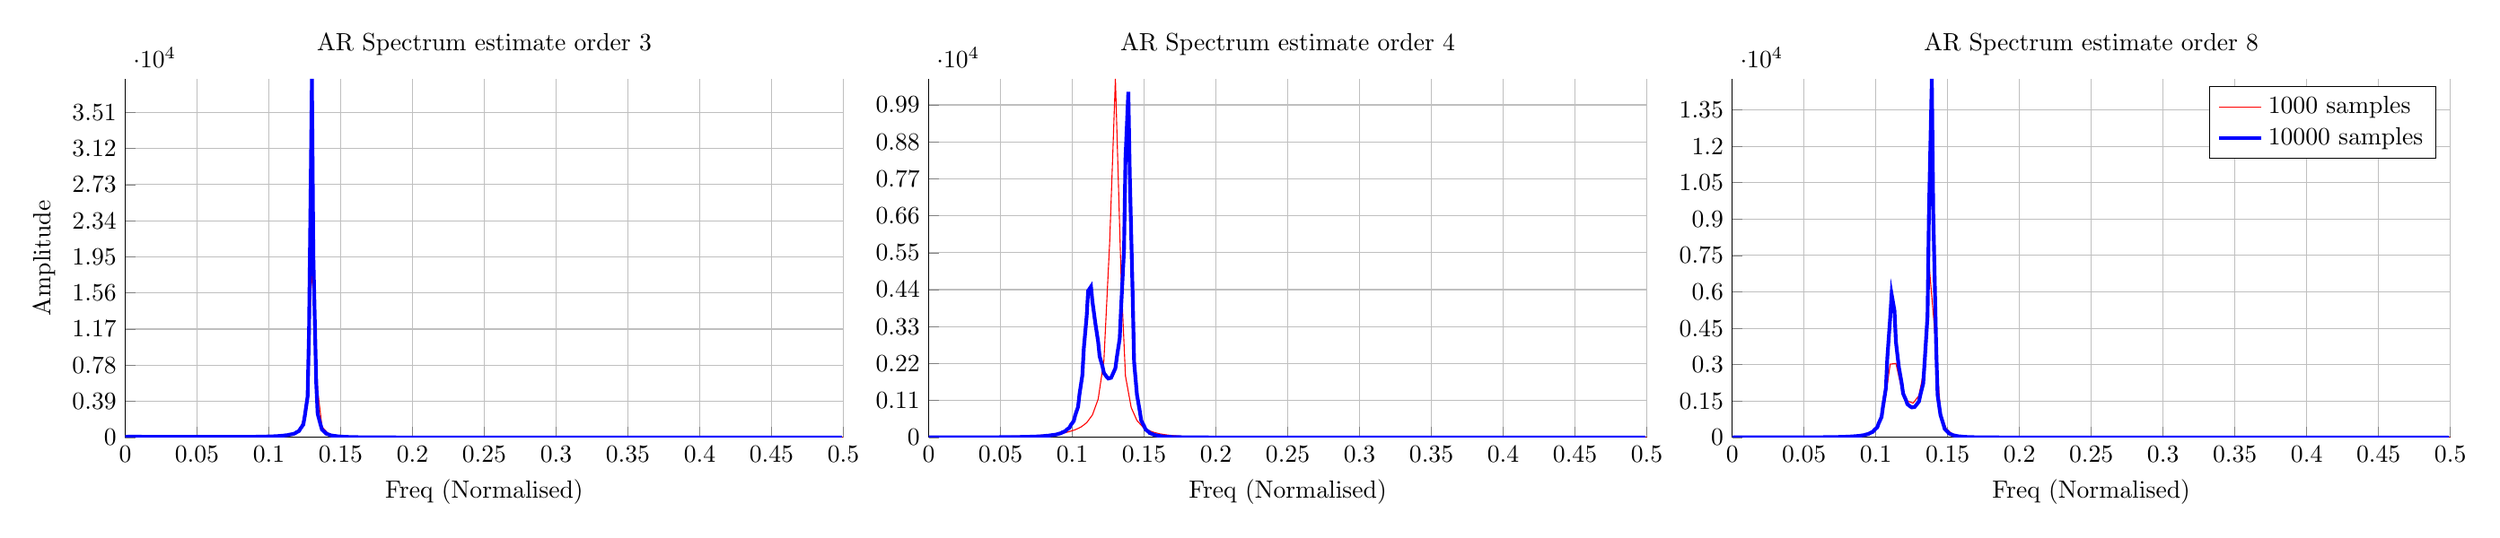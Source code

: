 % This file was created by matlab2tikz v0.4.7 running on MATLAB 8.1.
% Copyright (c) 2008--2014, Nico Schlömer <nico.schloemer@gmail.com>
% All rights reserved.
% Minimal pgfplots version: 1.3
% 
% The latest updates can be retrieved from
%   http://www.mathworks.com/matlabcentral/fileexchange/22022-matlab2tikz
% where you can also make suggestions and rate matlab2tikz.
% 
\begin{tikzpicture}

\begin{axis}[%
width=4in,
height=2in,
scale only axis,
xmin=0,
xmax=0.5,
xtick={   0, 0.05,  0.1, 0.15,  0.2, 0.25,  0.3, 0.35,  0.4, 0.45,  0.5},
xlabel={Freq (Normalised)},
xmajorgrids,
ymin=0,
ymax=10675.843,
ytick={   0, 1100, 2200, 3300, 4400, 5500, 6600, 7700, 8800, 9900},
ymajorgrids,
xticklabel style={/pgf/number format/fixed},
name=plot2,
title={AR Spectrum estimate order 4},
axis x line*=bottom,
axis y line*=left
]
\addplot [color=red,solid,forget plot]
  table[row sep=crcr]{0.001	9.527\\
0.005	19.107\\
0.009	19.269\\
0.013	19.543\\
0.017	19.933\\
0.02	20.45\\
0.024	21.102\\
0.028	21.906\\
0.032	22.879\\
0.036	24.045\\
0.04	25.433\\
0.044	27.08\\
0.048	29.035\\
0.052	31.354\\
0.056	34.116\\
0.059	37.418\\
0.063	41.388\\
0.067	46.195\\
0.071	52.065\\
0.075	59.308\\
0.079	68.353\\
0.083	79.812\\
0.087	94.579\\
0.091	114.005\\
0.095	140.205\\
0.098	176.648\\
0.102	229.349\\
0.106	309.474\\
0.11	439.674\\
0.114	671.498\\
0.118	1141.886\\
0.122	2296.39\\
0.126	5804.989\\
0.13	10675.843\\
0.134	4714.277\\
0.137	1830.307\\
0.141	890.593\\
0.145	505.735\\
0.149	316.826\\
0.153	211.921\\
0.157	148.422\\
0.161	107.512\\
0.165	79.901\\
0.169	60.588\\
0.173	46.699\\
0.176	36.486\\
0.18	28.838\\
0.184	23.025\\
0.188	18.549\\
0.192	15.065\\
0.196	12.327\\
0.2	10.156\\
0.204	8.422\\
0.208	7.027\\
0.212	5.897\\
0.215	4.976\\
0.219	4.22\\
0.223	3.598\\
0.227	3.082\\
0.231	2.652\\
0.235	2.292\\
0.239	1.99\\
0.243	1.735\\
0.247	1.518\\
0.25	1.334\\
0.254	1.176\\
0.258	1.041\\
0.262	0.925\\
0.266	0.824\\
0.27	0.737\\
0.274	0.661\\
0.278	0.595\\
0.282	0.536\\
0.286	0.485\\
0.289	0.441\\
0.293	0.401\\
0.297	0.366\\
0.301	0.335\\
0.305	0.307\\
0.309	0.282\\
0.313	0.26\\
0.317	0.24\\
0.321	0.223\\
0.325	0.207\\
0.328	0.192\\
0.332	0.179\\
0.336	0.167\\
0.34	0.157\\
0.344	0.147\\
0.348	0.138\\
0.352	0.13\\
0.356	0.123\\
0.36	0.116\\
0.364	0.11\\
0.367	0.104\\
0.371	0.099\\
0.375	0.094\\
0.379	0.09\\
0.383	0.086\\
0.387	0.082\\
0.391	0.079\\
0.395	0.076\\
0.399	0.073\\
0.403	0.07\\
0.406	0.068\\
0.41	0.065\\
0.414	0.063\\
0.418	0.061\\
0.422	0.06\\
0.426	0.058\\
0.43	0.056\\
0.434	0.055\\
0.438	0.054\\
0.442	0.053\\
0.445	0.052\\
0.449	0.051\\
0.453	0.05\\
0.457	0.049\\
0.461	0.048\\
0.465	0.048\\
0.469	0.047\\
0.473	0.047\\
0.477	0.046\\
0.481	0.046\\
0.484	0.045\\
0.488	0.045\\
0.492	0.045\\
0.496	0.045\\
0.5	0.022\\
};
\addplot [color=blue,solid,line width=1.5pt,forget plot]
  table[row sep=crcr]{6.103e-05	2.048\\
0.002	4.098\\
0.003	4.106\\
0.005	4.119\\
0.006	4.138\\
0.008	4.162\\
0.009	4.192\\
0.011	4.227\\
0.012	4.269\\
0.014	4.316\\
0.015	4.37\\
0.017	4.43\\
0.018	4.498\\
0.02	4.572\\
0.021	4.655\\
0.023	4.745\\
0.024	4.845\\
0.026	4.953\\
0.028	5.071\\
0.029	5.2\\
0.031	5.341\\
0.032	5.493\\
0.034	5.659\\
0.035	5.839\\
0.037	6.035\\
0.038	6.249\\
0.04	6.48\\
0.041	6.733\\
0.043	7.007\\
0.044	7.307\\
0.046	7.634\\
0.047	7.991\\
0.049	8.383\\
0.05	8.811\\
0.052	9.282\\
0.053	9.801\\
0.055	10.372\\
0.057	11.003\\
0.058	11.702\\
0.06	12.478\\
0.061	13.343\\
0.063	14.308\\
0.064	15.389\\
0.066	16.603\\
0.067	17.973\\
0.069	19.523\\
0.07	21.285\\
0.072	23.296\\
0.073	25.603\\
0.075	28.261\\
0.076	31.34\\
0.078	34.929\\
0.079	39.136\\
0.081	44.102\\
0.082	50.007\\
0.084	57.084\\
0.085	65.638\\
0.087	76.077\\
0.089	88.947\\
0.09	104.999\\
0.092	125.273\\
0.093	151.241\\
0.095	185.024\\
0.096	229.746\\
0.098	290.102\\
0.099	373.318\\
0.101	490.746\\
0.102	660.522\\
0.104	911.704\\
0.105	1289.345\\
0.107	1854.599\\
0.108	2655.037\\
0.11	3611.344\\
0.111	4364.527\\
0.113	4490.866\\
0.114	4043.175\\
0.116	3408.899\\
0.118	2843.95\\
0.119	2416.585\\
0.121	2116.58\\
0.122	1918.675\\
0.124	1802.404\\
0.125	1755.962\\
0.127	1776.544\\
0.128	1871.354\\
0.13	2061.309\\
0.131	2390.247\\
0.133	2945.663\\
0.134	3902.664\\
0.136	5588.708\\
0.137	8291.281\\
0.139	10286.483\\
0.14	7824.425\\
0.142	4260.295\\
0.143	2253.223\\
0.145	1274.593\\
0.147	774.969\\
0.148	500.329\\
0.15	338.844\\
0.151	238.429\\
0.153	173.064\\
0.154	128.88\\
0.156	98.061\\
0.157	75.99\\
0.159	59.821\\
0.16	47.744\\
0.162	38.568\\
0.163	31.491\\
0.165	25.961\\
0.166	21.588\\
0.168	18.092\\
0.169	15.27\\
0.171	12.973\\
0.172	11.088\\
0.174	9.53\\
0.176	8.232\\
0.177	7.145\\
0.179	6.229\\
0.18	5.454\\
0.182	4.793\\
0.183	4.228\\
0.185	3.742\\
0.186	3.323\\
0.188	2.96\\
0.189	2.645\\
0.191	2.369\\
0.192	2.128\\
0.194	1.916\\
0.195	1.73\\
0.197	1.565\\
0.198	1.419\\
0.2	1.289\\
0.201	1.174\\
0.203	1.071\\
0.205	0.978\\
0.206	0.896\\
0.208	0.821\\
0.209	0.754\\
0.211	0.694\\
0.212	0.64\\
0.214	0.59\\
0.215	0.545\\
0.217	0.505\\
0.218	0.468\\
0.22	0.434\\
0.221	0.403\\
0.223	0.375\\
0.224	0.349\\
0.226	0.326\\
0.227	0.304\\
0.229	0.284\\
0.23	0.266\\
0.232	0.249\\
0.233	0.233\\
0.235	0.219\\
0.237	0.205\\
0.238	0.193\\
0.24	0.182\\
0.241	0.171\\
0.243	0.161\\
0.244	0.152\\
0.246	0.144\\
0.247	0.136\\
0.249	0.128\\
0.25	0.121\\
0.252	0.115\\
0.253	0.109\\
0.255	0.103\\
0.256	0.098\\
0.258	0.093\\
0.259	0.088\\
0.261	0.084\\
0.262	0.08\\
0.264	0.076\\
0.266	0.073\\
0.267	0.069\\
0.269	0.066\\
0.27	0.063\\
0.272	0.06\\
0.273	0.058\\
0.275	0.055\\
0.276	0.053\\
0.278	0.05\\
0.279	0.048\\
0.281	0.046\\
0.282	0.044\\
0.284	0.043\\
0.285	0.041\\
0.287	0.039\\
0.288	0.038\\
0.29	0.036\\
0.291	0.035\\
0.293	0.034\\
0.295	0.032\\
0.296	0.031\\
0.298	0.03\\
0.299	0.029\\
0.301	0.028\\
0.302	0.027\\
0.304	0.026\\
0.305	0.025\\
0.307	0.024\\
0.308	0.023\\
0.31	0.023\\
0.311	0.022\\
0.313	0.021\\
0.314	0.021\\
0.316	0.02\\
0.317	0.019\\
0.319	0.019\\
0.32	0.018\\
0.322	0.018\\
0.324	0.017\\
0.325	0.017\\
0.327	0.016\\
0.328	0.016\\
0.33	0.015\\
0.331	0.015\\
0.333	0.014\\
0.334	0.014\\
0.336	0.014\\
0.337	0.013\\
0.339	0.013\\
0.34	0.013\\
0.342	0.012\\
0.343	0.012\\
0.345	0.012\\
0.346	0.011\\
0.348	0.011\\
0.349	0.011\\
0.351	0.011\\
0.352	0.01\\
0.354	0.01\\
0.356	0.01\\
0.357	0.01\\
0.359	0.009\\
0.36	0.009\\
0.362	0.009\\
0.363	0.009\\
0.365	0.009\\
0.366	0.008\\
0.368	0.008\\
0.369	0.008\\
0.371	0.008\\
0.372	0.008\\
0.374	0.008\\
0.375	0.007\\
0.377	0.007\\
0.378	0.007\\
0.38	0.007\\
0.381	0.007\\
0.383	0.007\\
0.385	0.007\\
0.386	0.007\\
0.388	0.006\\
0.389	0.006\\
0.391	0.006\\
0.392	0.006\\
0.394	0.006\\
0.395	0.006\\
0.397	0.006\\
0.398	0.006\\
0.4	0.006\\
0.401	0.006\\
0.403	0.006\\
0.404	0.005\\
0.406	0.005\\
0.407	0.005\\
0.409	0.005\\
0.41	0.005\\
0.412	0.005\\
0.414	0.005\\
0.415	0.005\\
0.417	0.005\\
0.418	0.005\\
0.42	0.005\\
0.421	0.005\\
0.423	0.005\\
0.424	0.005\\
0.426	0.005\\
0.427	0.005\\
0.429	0.004\\
0.43	0.004\\
0.432	0.004\\
0.433	0.004\\
0.435	0.004\\
0.436	0.004\\
0.438	0.004\\
0.439	0.004\\
0.441	0.004\\
0.443	0.004\\
0.444	0.004\\
0.446	0.004\\
0.447	0.004\\
0.449	0.004\\
0.45	0.004\\
0.452	0.004\\
0.453	0.004\\
0.455	0.004\\
0.456	0.004\\
0.458	0.004\\
0.459	0.004\\
0.461	0.004\\
0.462	0.004\\
0.464	0.004\\
0.465	0.004\\
0.467	0.004\\
0.468	0.004\\
0.47	0.004\\
0.472	0.004\\
0.473	0.004\\
0.475	0.004\\
0.476	0.004\\
0.478	0.004\\
0.479	0.004\\
0.481	0.004\\
0.482	0.004\\
0.484	0.004\\
0.485	0.004\\
0.487	0.004\\
0.488	0.004\\
0.49	0.004\\
0.491	0.004\\
0.493	0.004\\
0.494	0.004\\
0.496	0.004\\
0.497	0.004\\
0.499	0.004\\
};
\end{axis}

\begin{axis}[%
width=4in,
height=2in,
scale only axis,
xmin=0,
xmax=0.5,
xtick={   0, 0.05,  0.1, 0.15,  0.2, 0.25,  0.3, 0.35,  0.4, 0.45,  0.5},
xlabel={Freq (Normalised)},
xmajorgrids,
ymin=0,
ymax=38731.181,
ytick={    0,  3900,  7800, 11700, 15600, 19500, 23400, 27300, 31200, 35100},
ylabel={Amplitude},
ymajorgrids,
xticklabel style={/pgf/number format/fixed},
at=(plot2.left of south west),
anchor=right of south east,
title={AR Spectrum estimate order 3},
axis x line*=bottom,
axis y line*=left
]
\addplot [color=red,solid,forget plot]
  table[row sep=crcr]{0.001	22.255\\
0.005	44.503\\
0.009	44.485\\
0.013	44.459\\
0.017	44.435\\
0.02	44.422\\
0.024	44.435\\
0.028	44.489\\
0.032	44.602\\
0.036	44.796\\
0.04	45.094\\
0.044	45.522\\
0.048	46.109\\
0.052	46.891\\
0.056	47.909\\
0.059	49.214\\
0.063	50.867\\
0.067	52.948\\
0.071	55.562\\
0.075	58.845\\
0.079	62.988\\
0.083	68.255\\
0.087	75.028\\
0.091	83.877\\
0.095	95.684\\
0.098	111.875\\
0.102	134.89\\
0.106	169.199\\
0.11	223.753\\
0.114	318.779\\
0.118	508.54\\
0.122	983.193\\
0.126	2814.242\\
0.13	18393.27\\
0.134	5143.716\\
0.137	1159.12\\
0.141	464.342\\
0.145	239.908\\
0.149	142.553\\
0.153	92.52\\
0.157	63.815\\
0.161	46.023\\
0.165	34.346\\
0.169	26.335\\
0.173	20.643\\
0.176	16.481\\
0.18	13.364\\
0.184	10.982\\
0.188	9.131\\
0.192	7.67\\
0.196	6.502\\
0.2	5.557\\
0.204	4.784\\
0.208	4.147\\
0.212	3.617\\
0.215	3.172\\
0.219	2.797\\
0.223	2.478\\
0.227	2.206\\
0.231	1.971\\
0.235	1.769\\
0.239	1.593\\
0.243	1.44\\
0.247	1.306\\
0.25	1.188\\
0.254	1.084\\
0.258	0.992\\
0.262	0.911\\
0.266	0.838\\
0.27	0.773\\
0.274	0.715\\
0.278	0.662\\
0.282	0.615\\
0.286	0.573\\
0.289	0.534\\
0.293	0.5\\
0.297	0.468\\
0.301	0.439\\
0.305	0.413\\
0.309	0.389\\
0.313	0.367\\
0.317	0.347\\
0.321	0.328\\
0.325	0.311\\
0.328	0.296\\
0.332	0.281\\
0.336	0.268\\
0.34	0.256\\
0.344	0.244\\
0.348	0.234\\
0.352	0.224\\
0.356	0.215\\
0.36	0.206\\
0.364	0.199\\
0.367	0.191\\
0.371	0.184\\
0.375	0.178\\
0.379	0.172\\
0.383	0.167\\
0.387	0.162\\
0.391	0.157\\
0.395	0.152\\
0.399	0.148\\
0.403	0.144\\
0.406	0.141\\
0.41	0.137\\
0.414	0.134\\
0.418	0.131\\
0.422	0.128\\
0.426	0.126\\
0.43	0.124\\
0.434	0.121\\
0.438	0.119\\
0.442	0.118\\
0.445	0.116\\
0.449	0.114\\
0.453	0.113\\
0.457	0.112\\
0.461	0.11\\
0.465	0.109\\
0.469	0.108\\
0.473	0.108\\
0.477	0.107\\
0.481	0.106\\
0.484	0.106\\
0.488	0.105\\
0.492	0.105\\
0.496	0.105\\
0.5	0.052\\
};
\addplot [color=blue,solid,line width=1.5pt,forget plot]
  table[row sep=crcr]{6.103e-05	40.826\\
0.002	81.601\\
0.003	81.449\\
0.005	81.196\\
0.006	80.846\\
0.008	80.405\\
0.009	79.875\\
0.011	79.264\\
0.012	78.579\\
0.014	77.826\\
0.015	77.014\\
0.017	76.151\\
0.018	75.244\\
0.02	74.302\\
0.021	73.333\\
0.023	72.345\\
0.024	71.344\\
0.026	70.339\\
0.028	69.336\\
0.029	68.341\\
0.031	67.36\\
0.032	66.399\\
0.034	65.461\\
0.035	64.551\\
0.037	63.674\\
0.038	62.832\\
0.04	62.03\\
0.041	61.269\\
0.043	60.553\\
0.044	59.884\\
0.046	59.263\\
0.047	58.694\\
0.049	58.178\\
0.05	57.717\\
0.052	57.312\\
0.053	56.967\\
0.055	56.681\\
0.057	56.459\\
0.058	56.301\\
0.06	56.21\\
0.061	56.189\\
0.063	56.242\\
0.064	56.37\\
0.066	56.579\\
0.067	56.871\\
0.069	57.253\\
0.07	57.73\\
0.072	58.307\\
0.073	58.993\\
0.075	59.795\\
0.076	60.723\\
0.078	61.789\\
0.079	63.004\\
0.081	64.384\\
0.082	65.947\\
0.084	67.711\\
0.085	69.701\\
0.087	71.945\\
0.089	74.476\\
0.09	77.333\\
0.092	80.563\\
0.093	84.223\\
0.095	88.382\\
0.096	93.125\\
0.098	98.555\\
0.099	104.803\\
0.101	112.031\\
0.102	120.449\\
0.104	130.325\\
0.105	142.011\\
0.107	155.973\\
0.108	172.844\\
0.11	193.498\\
0.111	219.168\\
0.113	251.646\\
0.114	293.614\\
0.116	349.237\\
0.118	425.277\\
0.119	533.312\\
0.121	694.54\\
0.122	951.238\\
0.124	1397.867\\
0.125	2281.419\\
0.127	4414.207\\
0.128	11531.091\\
0.13	38731.181\\
0.131	19590.525\\
0.133	5886.716\\
0.134	2563.837\\
0.136	1389.777\\
0.137	857.171\\
0.139	574.771\\
0.14	408.513\\
0.142	303.04\\
0.143	232.282\\
0.145	182.713\\
0.147	146.765\\
0.148	119.951\\
0.15	99.475\\
0.151	83.526\\
0.153	70.891\\
0.154	60.734\\
0.156	52.463\\
0.157	45.652\\
0.159	39.987\\
0.16	35.232\\
0.162	31.208\\
0.163	27.779\\
0.165	24.837\\
0.166	22.297\\
0.168	20.092\\
0.169	18.169\\
0.171	16.482\\
0.172	14.998\\
0.174	13.685\\
0.176	12.521\\
0.177	11.484\\
0.179	10.557\\
0.18	9.726\\
0.182	8.98\\
0.183	8.306\\
0.185	7.698\\
0.186	7.147\\
0.188	6.647\\
0.189	6.191\\
0.191	5.776\\
0.192	5.396\\
0.194	5.048\\
0.195	4.729\\
0.197	4.436\\
0.198	4.166\\
0.2	3.918\\
0.201	3.688\\
0.203	3.476\\
0.205	3.279\\
0.206	3.097\\
0.208	2.928\\
0.209	2.77\\
0.211	2.624\\
0.212	2.487\\
0.214	2.36\\
0.215	2.241\\
0.217	2.13\\
0.218	2.026\\
0.22	1.928\\
0.221	1.837\\
0.223	1.751\\
0.224	1.67\\
0.226	1.595\\
0.227	1.523\\
0.229	1.456\\
0.23	1.393\\
0.232	1.333\\
0.233	1.277\\
0.235	1.223\\
0.237	1.173\\
0.238	1.125\\
0.24	1.08\\
0.241	1.037\\
0.243	0.997\\
0.244	0.959\\
0.246	0.922\\
0.247	0.887\\
0.249	0.855\\
0.25	0.823\\
0.252	0.793\\
0.253	0.765\\
0.255	0.738\\
0.256	0.712\\
0.258	0.688\\
0.259	0.665\\
0.261	0.642\\
0.262	0.621\\
0.264	0.601\\
0.266	0.581\\
0.267	0.562\\
0.269	0.545\\
0.27	0.528\\
0.272	0.511\\
0.273	0.496\\
0.275	0.481\\
0.276	0.466\\
0.278	0.453\\
0.279	0.44\\
0.281	0.427\\
0.282	0.415\\
0.284	0.403\\
0.285	0.392\\
0.287	0.381\\
0.288	0.371\\
0.29	0.361\\
0.291	0.351\\
0.293	0.342\\
0.295	0.333\\
0.296	0.325\\
0.298	0.316\\
0.299	0.308\\
0.301	0.301\\
0.302	0.293\\
0.304	0.286\\
0.305	0.279\\
0.307	0.273\\
0.308	0.266\\
0.31	0.26\\
0.311	0.254\\
0.313	0.249\\
0.314	0.243\\
0.316	0.238\\
0.317	0.232\\
0.319	0.227\\
0.32	0.223\\
0.322	0.218\\
0.324	0.213\\
0.325	0.209\\
0.327	0.205\\
0.328	0.201\\
0.33	0.197\\
0.331	0.193\\
0.333	0.189\\
0.334	0.185\\
0.336	0.182\\
0.337	0.178\\
0.339	0.175\\
0.34	0.172\\
0.342	0.169\\
0.343	0.166\\
0.345	0.163\\
0.346	0.16\\
0.348	0.157\\
0.349	0.155\\
0.351	0.152\\
0.352	0.15\\
0.354	0.147\\
0.356	0.145\\
0.357	0.142\\
0.359	0.14\\
0.36	0.138\\
0.362	0.136\\
0.363	0.134\\
0.365	0.132\\
0.366	0.13\\
0.368	0.128\\
0.369	0.126\\
0.371	0.124\\
0.372	0.123\\
0.374	0.121\\
0.375	0.119\\
0.377	0.118\\
0.378	0.116\\
0.38	0.115\\
0.381	0.113\\
0.383	0.112\\
0.385	0.11\\
0.386	0.109\\
0.388	0.108\\
0.389	0.106\\
0.391	0.105\\
0.392	0.104\\
0.394	0.103\\
0.395	0.102\\
0.397	0.101\\
0.398	0.099\\
0.4	0.098\\
0.401	0.097\\
0.403	0.096\\
0.404	0.095\\
0.406	0.094\\
0.407	0.094\\
0.409	0.093\\
0.41	0.092\\
0.412	0.091\\
0.414	0.09\\
0.415	0.089\\
0.417	0.088\\
0.418	0.088\\
0.42	0.087\\
0.421	0.086\\
0.423	0.086\\
0.424	0.085\\
0.426	0.084\\
0.427	0.084\\
0.429	0.083\\
0.43	0.082\\
0.432	0.082\\
0.433	0.081\\
0.435	0.081\\
0.436	0.08\\
0.438	0.08\\
0.439	0.079\\
0.441	0.079\\
0.443	0.078\\
0.444	0.078\\
0.446	0.077\\
0.447	0.077\\
0.449	0.076\\
0.45	0.076\\
0.452	0.076\\
0.453	0.075\\
0.455	0.075\\
0.456	0.075\\
0.458	0.074\\
0.459	0.074\\
0.461	0.074\\
0.462	0.073\\
0.464	0.073\\
0.465	0.073\\
0.467	0.073\\
0.468	0.072\\
0.47	0.072\\
0.472	0.072\\
0.473	0.072\\
0.475	0.072\\
0.476	0.071\\
0.478	0.071\\
0.479	0.071\\
0.481	0.071\\
0.482	0.071\\
0.484	0.071\\
0.485	0.071\\
0.487	0.07\\
0.488	0.07\\
0.49	0.07\\
0.491	0.07\\
0.493	0.07\\
0.494	0.07\\
0.496	0.07\\
0.497	0.07\\
0.499	0.07\\
};
\end{axis}

\begin{axis}[%
width=4in,
height=2in,
scale only axis,
xmin=0,
xmax=0.5,
xtick={   0, 0.05,  0.1, 0.15,  0.2, 0.25,  0.3, 0.35,  0.4, 0.45,  0.5},
xlabel={Freq (Normalised)},
xmajorgrids,
ymin=0,
ymax=14777.947,
ytick={    0,  1500,  3000,  4500,  6000,  7500,  9000, 10500, 12000, 13500},
ymajorgrids,
xticklabel style={/pgf/number format/fixed},
at=(plot2.right of south east),
anchor=left of south west,
title={AR Spectrum estimate order 8},
axis x line*=bottom,
axis y line*=left,
legend style={draw=black,fill=white,legend cell align=left}
]
\addplot [color=red,solid]
  table[row sep=crcr]{0.001	1.195\\
0.005	2.4\\
0.009	2.435\\
0.013	2.493\\
0.017	2.577\\
0.02	2.69\\
0.024	2.837\\
0.028	3.023\\
0.032	3.256\\
0.036	3.546\\
0.04	3.909\\
0.044	4.364\\
0.048	4.937\\
0.052	5.667\\
0.056	6.607\\
0.059	7.836\\
0.063	9.472\\
0.067	11.696\\
0.071	14.793\\
0.075	19.235\\
0.079	25.833\\
0.083	36.058\\
0.087	52.751\\
0.091	81.857\\
0.095	137.079\\
0.098	254.124\\
0.102	540.017\\
0.106	1336.541\\
0.11	3019.828\\
0.114	3052.623\\
0.118	1996.542\\
0.122	1500.769\\
0.126	1416.819\\
0.13	1722.622\\
0.134	2925.917\\
0.137	7176.392\\
0.141	4408.325\\
0.145	1037.241\\
0.149	355.086\\
0.153	157.497\\
0.157	81.814\\
0.161	47.217\\
0.165	29.388\\
0.169	19.368\\
0.173	13.353\\
0.176	9.551\\
0.18	7.044\\
0.184	5.331\\
0.188	4.127\\
0.192	3.259\\
0.196	2.618\\
0.2	2.136\\
0.204	1.768\\
0.208	1.482\\
0.212	1.257\\
0.215	1.078\\
0.219	0.933\\
0.223	0.815\\
0.227	0.719\\
0.231	0.639\\
0.235	0.572\\
0.239	0.515\\
0.243	0.468\\
0.247	0.427\\
0.25	0.392\\
0.254	0.362\\
0.258	0.337\\
0.262	0.314\\
0.266	0.294\\
0.27	0.277\\
0.274	0.262\\
0.278	0.249\\
0.282	0.237\\
0.286	0.226\\
0.289	0.217\\
0.293	0.208\\
0.297	0.201\\
0.301	0.194\\
0.305	0.188\\
0.309	0.182\\
0.313	0.176\\
0.317	0.171\\
0.321	0.167\\
0.325	0.162\\
0.328	0.158\\
0.332	0.154\\
0.336	0.151\\
0.34	0.147\\
0.344	0.144\\
0.348	0.14\\
0.352	0.137\\
0.356	0.134\\
0.36	0.131\\
0.364	0.128\\
0.367	0.125\\
0.371	0.122\\
0.375	0.119\\
0.379	0.117\\
0.383	0.114\\
0.387	0.112\\
0.391	0.11\\
0.395	0.108\\
0.399	0.106\\
0.403	0.104\\
0.406	0.103\\
0.41	0.101\\
0.414	0.1\\
0.418	0.099\\
0.422	0.098\\
0.426	0.097\\
0.43	0.096\\
0.434	0.096\\
0.438	0.095\\
0.442	0.095\\
0.445	0.095\\
0.449	0.094\\
0.453	0.094\\
0.457	0.094\\
0.461	0.094\\
0.465	0.094\\
0.469	0.094\\
0.473	0.094\\
0.477	0.095\\
0.481	0.095\\
0.484	0.095\\
0.488	0.095\\
0.492	0.095\\
0.496	0.095\\
0.5	0.048\\
};
\addlegendentry{1000 samples};

\addplot [color=blue,solid,line width=1.5pt]
  table[row sep=crcr]{6.103e-05	1.753\\
0.002	3.507\\
0.003	3.513\\
0.005	3.523\\
0.006	3.538\\
0.008	3.556\\
0.009	3.579\\
0.011	3.606\\
0.012	3.638\\
0.014	3.675\\
0.015	3.716\\
0.017	3.763\\
0.018	3.814\\
0.02	3.872\\
0.021	3.935\\
0.023	4.005\\
0.024	4.081\\
0.026	4.164\\
0.028	4.255\\
0.029	4.354\\
0.031	4.461\\
0.032	4.578\\
0.034	4.705\\
0.035	4.843\\
0.037	4.993\\
0.038	5.156\\
0.04	5.334\\
0.041	5.526\\
0.043	5.736\\
0.044	5.965\\
0.046	6.214\\
0.047	6.487\\
0.049	6.785\\
0.05	7.112\\
0.052	7.471\\
0.053	7.865\\
0.055	8.3\\
0.057	8.781\\
0.058	9.312\\
0.06	9.903\\
0.061	10.56\\
0.063	11.294\\
0.064	12.115\\
0.066	13.039\\
0.067	14.08\\
0.069	15.26\\
0.07	16.601\\
0.072	18.133\\
0.073	19.892\\
0.075	21.92\\
0.076	24.274\\
0.078	27.021\\
0.079	30.249\\
0.081	34.069\\
0.082	38.625\\
0.084	44.105\\
0.085	50.758\\
0.087	58.92\\
0.089	69.049\\
0.09	81.781\\
0.092	98.015\\
0.093	119.052\\
0.095	146.822\\
0.096	184.26\\
0.098	235.971\\
0.099	309.438\\
0.101	417.29\\
0.102	581.722\\
0.104	843.327\\
0.105	1278.182\\
0.107	2024.035\\
0.108	3269.143\\
0.11	4932.59\\
0.111	5898.66\\
0.113	5223.274\\
0.114	3935.666\\
0.116	2909.943\\
0.118	2236.232\\
0.119	1809.071\\
0.121	1538.984\\
0.122	1371.598\\
0.124	1276.692\\
0.125	1239.196\\
0.127	1254.677\\
0.128	1328.485\\
0.13	1478.825\\
0.131	1746.633\\
0.133	2222.024\\
0.134	3119.006\\
0.136	5002.332\\
0.137	9293.586\\
0.139	14777.947\\
0.14	9207.242\\
0.142	3792.197\\
0.143	1750.656\\
0.145	930.523\\
0.147	548.544\\
0.148	348.328\\
0.15	233.718\\
0.151	163.587\\
0.153	118.394\\
0.154	88.043\\
0.156	66.963\\
0.157	51.907\\
0.159	40.897\\
0.16	32.681\\
0.162	26.441\\
0.163	21.629\\
0.165	17.868\\
0.166	14.891\\
0.168	12.51\\
0.169	10.586\\
0.171	9.019\\
0.172	7.73\\
0.174	6.664\\
0.176	5.774\\
0.177	5.028\\
0.179	4.398\\
0.18	3.864\\
0.182	3.408\\
0.183	3.018\\
0.185	2.681\\
0.186	2.39\\
0.188	2.138\\
0.189	1.917\\
0.191	1.725\\
0.192	1.556\\
0.194	1.407\\
0.195	1.276\\
0.197	1.159\\
0.198	1.056\\
0.2	0.964\\
0.201	0.882\\
0.203	0.808\\
0.205	0.742\\
0.206	0.683\\
0.208	0.629\\
0.209	0.581\\
0.211	0.537\\
0.212	0.498\\
0.214	0.462\\
0.215	0.429\\
0.217	0.399\\
0.218	0.372\\
0.22	0.347\\
0.221	0.324\\
0.223	0.303\\
0.224	0.284\\
0.226	0.266\\
0.227	0.25\\
0.229	0.235\\
0.23	0.221\\
0.232	0.208\\
0.233	0.196\\
0.235	0.185\\
0.237	0.175\\
0.238	0.165\\
0.24	0.156\\
0.241	0.148\\
0.243	0.14\\
0.244	0.133\\
0.246	0.126\\
0.247	0.12\\
0.249	0.114\\
0.25	0.109\\
0.252	0.103\\
0.253	0.099\\
0.255	0.094\\
0.256	0.09\\
0.258	0.086\\
0.259	0.082\\
0.261	0.078\\
0.262	0.075\\
0.264	0.072\\
0.266	0.069\\
0.267	0.066\\
0.269	0.063\\
0.27	0.061\\
0.272	0.058\\
0.273	0.056\\
0.275	0.054\\
0.276	0.052\\
0.278	0.05\\
0.279	0.048\\
0.281	0.046\\
0.282	0.044\\
0.284	0.043\\
0.285	0.041\\
0.287	0.04\\
0.288	0.038\\
0.29	0.037\\
0.291	0.036\\
0.293	0.035\\
0.295	0.033\\
0.296	0.032\\
0.298	0.031\\
0.299	0.03\\
0.301	0.029\\
0.302	0.028\\
0.304	0.028\\
0.305	0.027\\
0.307	0.026\\
0.308	0.025\\
0.31	0.024\\
0.311	0.024\\
0.313	0.023\\
0.314	0.022\\
0.316	0.022\\
0.317	0.021\\
0.319	0.02\\
0.32	0.02\\
0.322	0.019\\
0.324	0.019\\
0.325	0.018\\
0.327	0.018\\
0.328	0.017\\
0.33	0.017\\
0.331	0.016\\
0.333	0.016\\
0.334	0.016\\
0.336	0.015\\
0.337	0.015\\
0.339	0.015\\
0.34	0.014\\
0.342	0.014\\
0.343	0.014\\
0.345	0.013\\
0.346	0.013\\
0.348	0.013\\
0.349	0.012\\
0.351	0.012\\
0.352	0.012\\
0.354	0.012\\
0.356	0.011\\
0.357	0.011\\
0.359	0.011\\
0.36	0.011\\
0.362	0.011\\
0.363	0.01\\
0.365	0.01\\
0.366	0.01\\
0.368	0.01\\
0.369	0.01\\
0.371	0.009\\
0.372	0.009\\
0.374	0.009\\
0.375	0.009\\
0.377	0.009\\
0.378	0.009\\
0.38	0.008\\
0.381	0.008\\
0.383	0.008\\
0.385	0.008\\
0.386	0.008\\
0.388	0.008\\
0.389	0.008\\
0.391	0.008\\
0.392	0.008\\
0.394	0.007\\
0.395	0.007\\
0.397	0.007\\
0.398	0.007\\
0.4	0.007\\
0.401	0.007\\
0.403	0.007\\
0.404	0.007\\
0.406	0.007\\
0.407	0.007\\
0.409	0.007\\
0.41	0.006\\
0.412	0.006\\
0.414	0.006\\
0.415	0.006\\
0.417	0.006\\
0.418	0.006\\
0.42	0.006\\
0.421	0.006\\
0.423	0.006\\
0.424	0.006\\
0.426	0.006\\
0.427	0.006\\
0.429	0.006\\
0.43	0.006\\
0.432	0.006\\
0.433	0.006\\
0.435	0.006\\
0.436	0.006\\
0.438	0.006\\
0.439	0.006\\
0.441	0.005\\
0.443	0.005\\
0.444	0.005\\
0.446	0.005\\
0.447	0.005\\
0.449	0.005\\
0.45	0.005\\
0.452	0.005\\
0.453	0.005\\
0.455	0.005\\
0.456	0.005\\
0.458	0.005\\
0.459	0.005\\
0.461	0.005\\
0.462	0.005\\
0.464	0.005\\
0.465	0.005\\
0.467	0.005\\
0.468	0.005\\
0.47	0.005\\
0.472	0.005\\
0.473	0.005\\
0.475	0.005\\
0.476	0.005\\
0.478	0.005\\
0.479	0.005\\
0.481	0.005\\
0.482	0.005\\
0.484	0.005\\
0.485	0.005\\
0.487	0.005\\
0.488	0.005\\
0.49	0.005\\
0.491	0.005\\
0.493	0.005\\
0.494	0.005\\
0.496	0.005\\
0.497	0.005\\
0.499	0.005\\
};
\addlegendentry{10000 samples};

\end{axis}
\end{tikzpicture}%